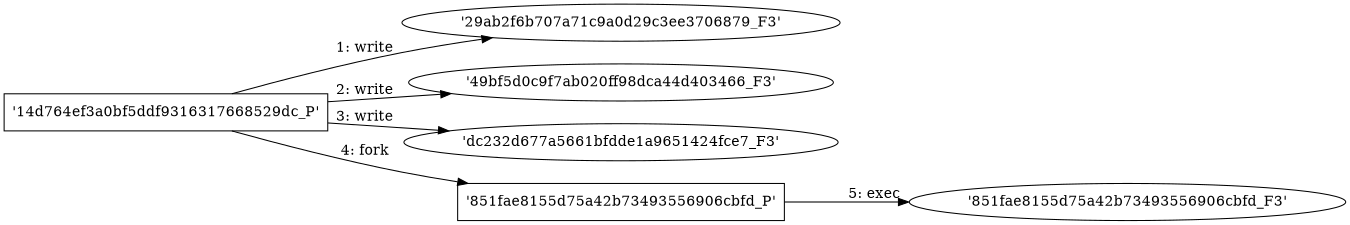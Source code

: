 digraph "D:\Learning\Paper\apt\基于CTI的攻击预警\Dataset\攻击图\ASGfromALLCTI\Mitigating vulnerabilities in endpoint network stacks.dot" {
rankdir="LR"
size="9"
fixedsize="false"
splines="true"
nodesep=0.3
ranksep=0
fontsize=10
overlap="scalexy"
engine= "neato"
	"'29ab2f6b707a71c9a0d29c3ee3706879_F3'" [node_type=file shape=ellipse]
	"'14d764ef3a0bf5ddf9316317668529dc_P'" [node_type=Process shape=box]
	"'14d764ef3a0bf5ddf9316317668529dc_P'" -> "'29ab2f6b707a71c9a0d29c3ee3706879_F3'" [label="1: write"]
	"'49bf5d0c9f7ab020ff98dca44d403466_F3'" [node_type=file shape=ellipse]
	"'14d764ef3a0bf5ddf9316317668529dc_P'" [node_type=Process shape=box]
	"'14d764ef3a0bf5ddf9316317668529dc_P'" -> "'49bf5d0c9f7ab020ff98dca44d403466_F3'" [label="2: write"]
	"'dc232d677a5661bfdde1a9651424fce7_F3'" [node_type=file shape=ellipse]
	"'14d764ef3a0bf5ddf9316317668529dc_P'" [node_type=Process shape=box]
	"'14d764ef3a0bf5ddf9316317668529dc_P'" -> "'dc232d677a5661bfdde1a9651424fce7_F3'" [label="3: write"]
	"'14d764ef3a0bf5ddf9316317668529dc_P'" [node_type=Process shape=box]
	"'851fae8155d75a42b73493556906cbfd_P'" [node_type=Process shape=box]
	"'14d764ef3a0bf5ddf9316317668529dc_P'" -> "'851fae8155d75a42b73493556906cbfd_P'" [label="4: fork"]
	"'851fae8155d75a42b73493556906cbfd_P'" [node_type=Process shape=box]
	"'851fae8155d75a42b73493556906cbfd_F3'" [node_type=File shape=ellipse]
	"'851fae8155d75a42b73493556906cbfd_P'" -> "'851fae8155d75a42b73493556906cbfd_F3'" [label="5: exec"]
}
